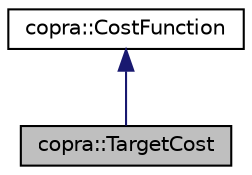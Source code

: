 digraph "copra::TargetCost"
{
 // LATEX_PDF_SIZE
  edge [fontname="Helvetica",fontsize="10",labelfontname="Helvetica",labelfontsize="10"];
  node [fontname="Helvetica",fontsize="10",shape=record];
  Node1 [label="copra::TargetCost",height=0.2,width=0.4,color="black", fillcolor="grey75", style="filled", fontcolor="black",tooltip="Target cost function class. This cost function looks for target a final point. Mathematically,..."];
  Node2 -> Node1 [dir="back",color="midnightblue",fontsize="10",style="solid",fontname="Helvetica"];
  Node2 [label="copra::CostFunction",height=0.2,width=0.4,color="black", fillcolor="white", style="filled",URL="$classcopra_1_1CostFunction.html",tooltip="Abstract base class that represents cost functions. Any derived class of this one can be added to the..."];
}
